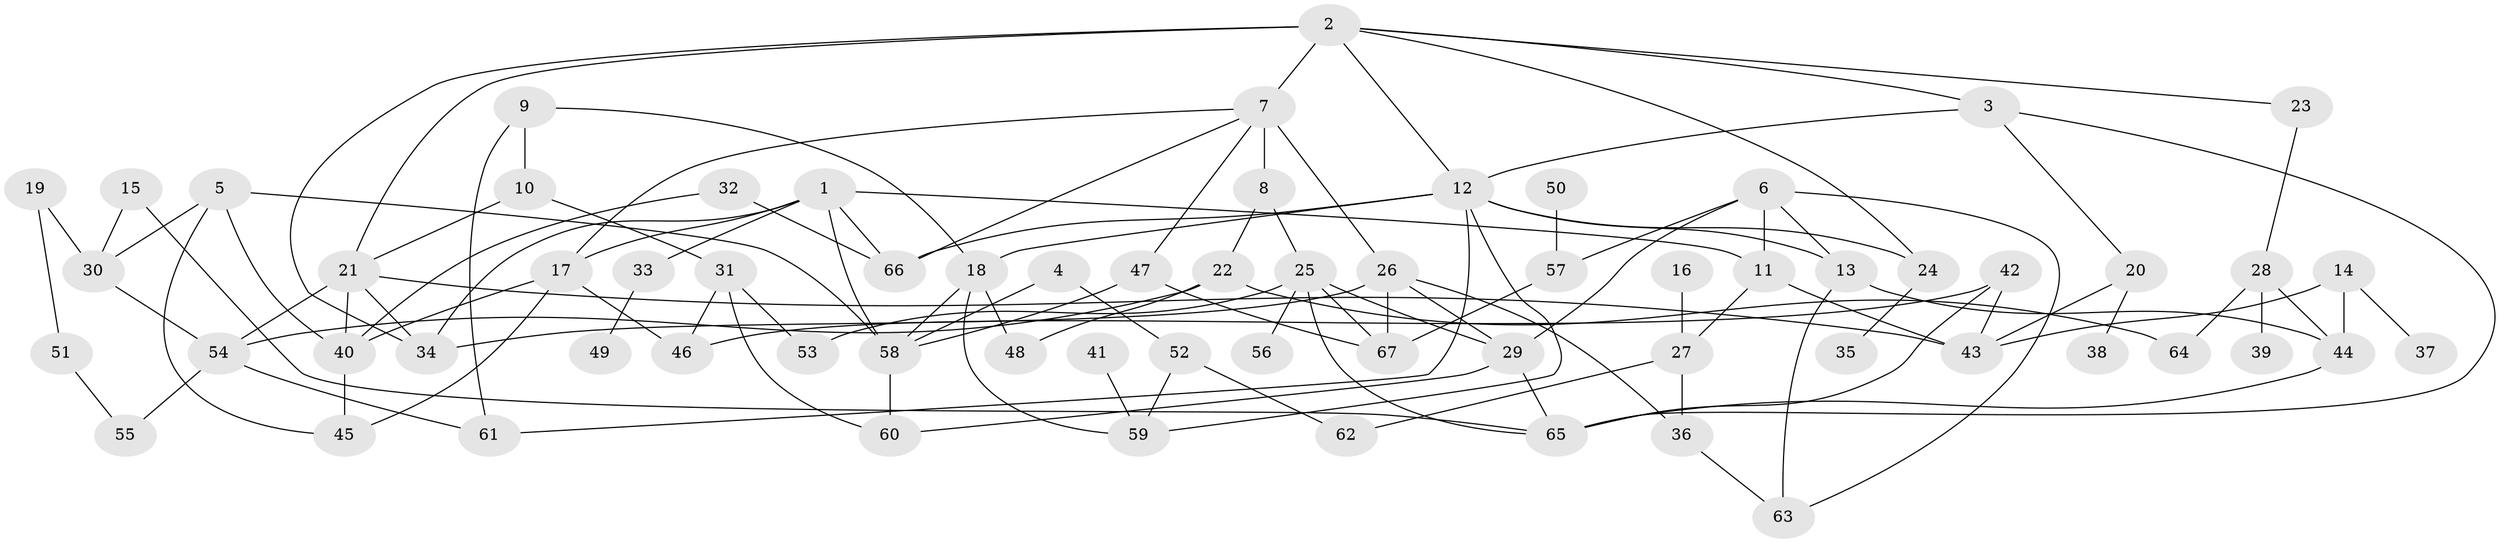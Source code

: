 // original degree distribution, {5: 0.04504504504504504, 7: 0.04504504504504504, 4: 0.1891891891891892, 1: 0.18018018018018017, 3: 0.16216216216216217, 2: 0.34234234234234234, 6: 0.036036036036036036}
// Generated by graph-tools (version 1.1) at 2025/36/03/04/25 23:36:06]
// undirected, 67 vertices, 114 edges
graph export_dot {
  node [color=gray90,style=filled];
  1;
  2;
  3;
  4;
  5;
  6;
  7;
  8;
  9;
  10;
  11;
  12;
  13;
  14;
  15;
  16;
  17;
  18;
  19;
  20;
  21;
  22;
  23;
  24;
  25;
  26;
  27;
  28;
  29;
  30;
  31;
  32;
  33;
  34;
  35;
  36;
  37;
  38;
  39;
  40;
  41;
  42;
  43;
  44;
  45;
  46;
  47;
  48;
  49;
  50;
  51;
  52;
  53;
  54;
  55;
  56;
  57;
  58;
  59;
  60;
  61;
  62;
  63;
  64;
  65;
  66;
  67;
  1 -- 11 [weight=1.0];
  1 -- 17 [weight=1.0];
  1 -- 33 [weight=1.0];
  1 -- 34 [weight=1.0];
  1 -- 58 [weight=1.0];
  1 -- 66 [weight=1.0];
  2 -- 3 [weight=1.0];
  2 -- 7 [weight=2.0];
  2 -- 12 [weight=1.0];
  2 -- 21 [weight=1.0];
  2 -- 23 [weight=1.0];
  2 -- 24 [weight=1.0];
  2 -- 34 [weight=1.0];
  3 -- 12 [weight=1.0];
  3 -- 20 [weight=1.0];
  3 -- 65 [weight=1.0];
  4 -- 52 [weight=1.0];
  4 -- 58 [weight=1.0];
  5 -- 30 [weight=1.0];
  5 -- 40 [weight=1.0];
  5 -- 45 [weight=1.0];
  5 -- 58 [weight=1.0];
  6 -- 11 [weight=1.0];
  6 -- 13 [weight=1.0];
  6 -- 29 [weight=1.0];
  6 -- 57 [weight=1.0];
  6 -- 63 [weight=1.0];
  7 -- 8 [weight=1.0];
  7 -- 17 [weight=1.0];
  7 -- 26 [weight=1.0];
  7 -- 47 [weight=1.0];
  7 -- 66 [weight=1.0];
  8 -- 22 [weight=1.0];
  8 -- 25 [weight=1.0];
  9 -- 10 [weight=1.0];
  9 -- 18 [weight=1.0];
  9 -- 61 [weight=1.0];
  10 -- 21 [weight=1.0];
  10 -- 31 [weight=1.0];
  11 -- 27 [weight=1.0];
  11 -- 43 [weight=1.0];
  12 -- 13 [weight=1.0];
  12 -- 18 [weight=1.0];
  12 -- 24 [weight=1.0];
  12 -- 59 [weight=1.0];
  12 -- 61 [weight=1.0];
  12 -- 66 [weight=1.0];
  13 -- 44 [weight=1.0];
  13 -- 63 [weight=1.0];
  14 -- 37 [weight=1.0];
  14 -- 43 [weight=1.0];
  14 -- 44 [weight=1.0];
  15 -- 30 [weight=1.0];
  15 -- 65 [weight=1.0];
  16 -- 27 [weight=1.0];
  17 -- 40 [weight=1.0];
  17 -- 45 [weight=1.0];
  17 -- 46 [weight=1.0];
  18 -- 48 [weight=1.0];
  18 -- 58 [weight=1.0];
  18 -- 59 [weight=1.0];
  19 -- 30 [weight=1.0];
  19 -- 51 [weight=1.0];
  20 -- 38 [weight=1.0];
  20 -- 43 [weight=1.0];
  21 -- 34 [weight=1.0];
  21 -- 40 [weight=1.0];
  21 -- 43 [weight=1.0];
  21 -- 54 [weight=1.0];
  22 -- 48 [weight=1.0];
  22 -- 54 [weight=1.0];
  22 -- 64 [weight=1.0];
  23 -- 28 [weight=1.0];
  24 -- 35 [weight=1.0];
  25 -- 29 [weight=1.0];
  25 -- 53 [weight=1.0];
  25 -- 56 [weight=1.0];
  25 -- 65 [weight=1.0];
  25 -- 67 [weight=1.0];
  26 -- 29 [weight=1.0];
  26 -- 34 [weight=1.0];
  26 -- 36 [weight=1.0];
  26 -- 67 [weight=1.0];
  27 -- 36 [weight=1.0];
  27 -- 62 [weight=1.0];
  28 -- 39 [weight=1.0];
  28 -- 44 [weight=1.0];
  28 -- 64 [weight=1.0];
  29 -- 60 [weight=1.0];
  29 -- 65 [weight=1.0];
  30 -- 54 [weight=1.0];
  31 -- 46 [weight=1.0];
  31 -- 53 [weight=1.0];
  31 -- 60 [weight=1.0];
  32 -- 40 [weight=1.0];
  32 -- 66 [weight=1.0];
  33 -- 49 [weight=1.0];
  36 -- 63 [weight=1.0];
  40 -- 45 [weight=1.0];
  41 -- 59 [weight=1.0];
  42 -- 43 [weight=1.0];
  42 -- 46 [weight=1.0];
  42 -- 65 [weight=1.0];
  44 -- 65 [weight=1.0];
  47 -- 58 [weight=1.0];
  47 -- 67 [weight=1.0];
  50 -- 57 [weight=1.0];
  51 -- 55 [weight=1.0];
  52 -- 59 [weight=1.0];
  52 -- 62 [weight=1.0];
  54 -- 55 [weight=1.0];
  54 -- 61 [weight=1.0];
  57 -- 67 [weight=1.0];
  58 -- 60 [weight=1.0];
}

